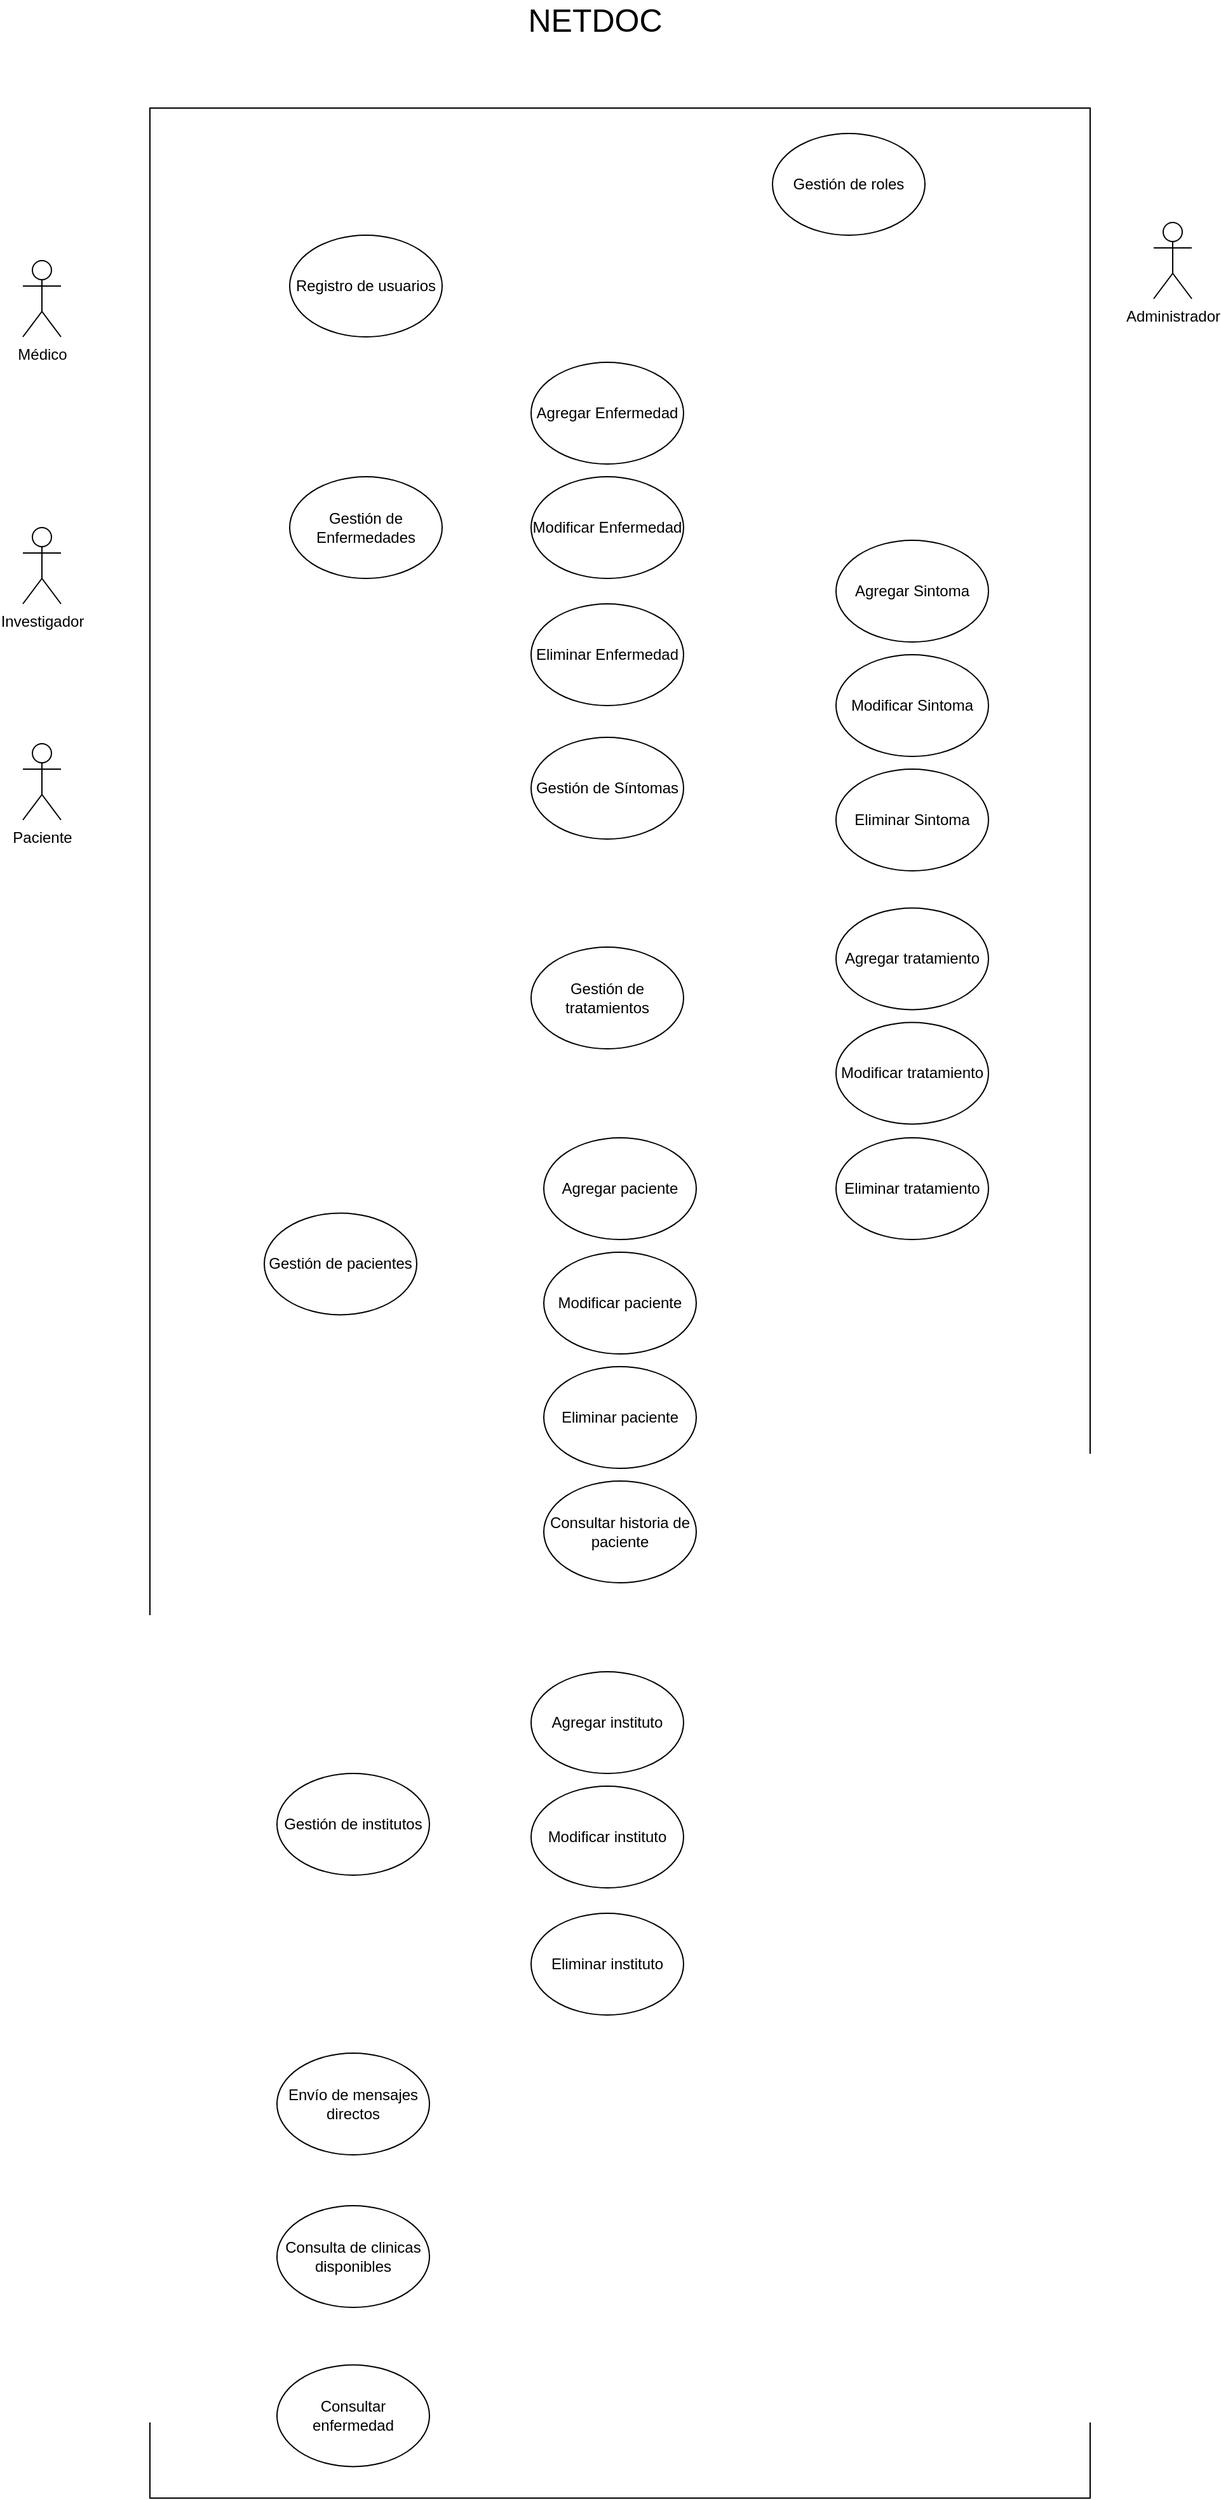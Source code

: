 <mxfile version="12.6.5" type="device"><diagram id="-ACVflKgiabSN8yhp3G4" name="CU"><mxGraphModel dx="1024" dy="1692" grid="1" gridSize="10" guides="1" tooltips="1" connect="1" arrows="1" fold="1" page="1" pageScale="1" pageWidth="850" pageHeight="1100" math="0" shadow="0"><root><mxCell id="0"/><mxCell id="1" parent="0"/><mxCell id="7fuzd0Y9Ltbrbu4VAPbf-1" value="" style="whiteSpace=wrap;html=1;" vertex="1" parent="1"><mxGeometry x="220" y="20" width="740" height="1880" as="geometry"/></mxCell><mxCell id="7fuzd0Y9Ltbrbu4VAPbf-2" value="&lt;font style=&quot;font-size: 25px&quot;&gt;NETDOC&lt;/font&gt;" style="text;html=1;align=center;verticalAlign=middle;resizable=0;points=[];autosize=1;" vertex="1" parent="1"><mxGeometry x="510" y="-60" width="120" height="20" as="geometry"/></mxCell><mxCell id="7fuzd0Y9Ltbrbu4VAPbf-3" value="Administrador" style="shape=umlActor;verticalLabelPosition=bottom;labelBackgroundColor=#ffffff;verticalAlign=top;html=1;outlineConnect=0;" vertex="1" parent="1"><mxGeometry x="1010" y="110" width="30" height="60" as="geometry"/></mxCell><mxCell id="7fuzd0Y9Ltbrbu4VAPbf-5" value="Médico" style="shape=umlActor;verticalLabelPosition=bottom;labelBackgroundColor=#ffffff;verticalAlign=top;html=1;outlineConnect=0;" vertex="1" parent="1"><mxGeometry x="120" y="140" width="30" height="60" as="geometry"/></mxCell><mxCell id="7fuzd0Y9Ltbrbu4VAPbf-10" value="Investigador" style="shape=umlActor;verticalLabelPosition=bottom;labelBackgroundColor=#ffffff;verticalAlign=top;html=1;outlineConnect=0;" vertex="1" parent="1"><mxGeometry x="120" y="350" width="30" height="60" as="geometry"/></mxCell><mxCell id="7fuzd0Y9Ltbrbu4VAPbf-11" value="Paciente" style="shape=umlActor;verticalLabelPosition=bottom;labelBackgroundColor=#ffffff;verticalAlign=top;html=1;outlineConnect=0;" vertex="1" parent="1"><mxGeometry x="120" y="520" width="30" height="60" as="geometry"/></mxCell><mxCell id="7fuzd0Y9Ltbrbu4VAPbf-12" value="Gestión de roles" style="ellipse;whiteSpace=wrap;html=1;" vertex="1" parent="1"><mxGeometry x="710" y="40" width="120" height="80" as="geometry"/></mxCell><mxCell id="7fuzd0Y9Ltbrbu4VAPbf-14" value="Gestión de Enfermedades" style="ellipse;whiteSpace=wrap;html=1;" vertex="1" parent="1"><mxGeometry x="330" y="310" width="120" height="80" as="geometry"/></mxCell><mxCell id="7fuzd0Y9Ltbrbu4VAPbf-18" value="Agregar Enfermedad" style="ellipse;whiteSpace=wrap;html=1;" vertex="1" parent="1"><mxGeometry x="520" y="220" width="120" height="80" as="geometry"/></mxCell><mxCell id="7fuzd0Y9Ltbrbu4VAPbf-19" value="Modificar Enfermedad" style="ellipse;whiteSpace=wrap;html=1;" vertex="1" parent="1"><mxGeometry x="520" y="310" width="120" height="80" as="geometry"/></mxCell><mxCell id="7fuzd0Y9Ltbrbu4VAPbf-20" value="Eliminar Enfermedad" style="ellipse;whiteSpace=wrap;html=1;" vertex="1" parent="1"><mxGeometry x="520" y="410" width="120" height="80" as="geometry"/></mxCell><mxCell id="7fuzd0Y9Ltbrbu4VAPbf-22" value="Gestión de Síntomas" style="ellipse;whiteSpace=wrap;html=1;" vertex="1" parent="1"><mxGeometry x="520" y="515" width="120" height="80" as="geometry"/></mxCell><mxCell id="7fuzd0Y9Ltbrbu4VAPbf-24" value="Agregar Sintoma" style="ellipse;whiteSpace=wrap;html=1;" vertex="1" parent="1"><mxGeometry x="760" y="360" width="120" height="80" as="geometry"/></mxCell><mxCell id="7fuzd0Y9Ltbrbu4VAPbf-25" value="Modificar Sintoma" style="ellipse;whiteSpace=wrap;html=1;" vertex="1" parent="1"><mxGeometry x="760" y="450" width="120" height="80" as="geometry"/></mxCell><mxCell id="7fuzd0Y9Ltbrbu4VAPbf-26" value="Eliminar Sintoma" style="ellipse;whiteSpace=wrap;html=1;" vertex="1" parent="1"><mxGeometry x="760" y="540" width="120" height="80" as="geometry"/></mxCell><mxCell id="7fuzd0Y9Ltbrbu4VAPbf-28" value="Gestión de pacientes" style="ellipse;whiteSpace=wrap;html=1;" vertex="1" parent="1"><mxGeometry x="310" y="889.2" width="120" height="80" as="geometry"/></mxCell><mxCell id="7fuzd0Y9Ltbrbu4VAPbf-29" value="Agregar paciente" style="ellipse;whiteSpace=wrap;html=1;" vertex="1" parent="1"><mxGeometry x="530" y="830" width="120" height="80" as="geometry"/></mxCell><mxCell id="7fuzd0Y9Ltbrbu4VAPbf-31" value="Eliminar paciente" style="ellipse;whiteSpace=wrap;html=1;" vertex="1" parent="1"><mxGeometry x="530" y="1010" width="120" height="80" as="geometry"/></mxCell><mxCell id="7fuzd0Y9Ltbrbu4VAPbf-32" value="Consultar historia de paciente" style="ellipse;whiteSpace=wrap;html=1;" vertex="1" parent="1"><mxGeometry x="530" y="1100" width="120" height="80" as="geometry"/></mxCell><mxCell id="7fuzd0Y9Ltbrbu4VAPbf-33" value="Registro de usuarios" style="ellipse;whiteSpace=wrap;html=1;" vertex="1" parent="1"><mxGeometry x="330" y="120" width="120" height="80" as="geometry"/></mxCell><mxCell id="7fuzd0Y9Ltbrbu4VAPbf-34" value="Gestión de institutos" style="ellipse;whiteSpace=wrap;html=1;" vertex="1" parent="1"><mxGeometry x="320" y="1330" width="120" height="80" as="geometry"/></mxCell><mxCell id="7fuzd0Y9Ltbrbu4VAPbf-35" value="Agregar instituto" style="ellipse;whiteSpace=wrap;html=1;" vertex="1" parent="1"><mxGeometry x="520" y="1250" width="120" height="80" as="geometry"/></mxCell><mxCell id="7fuzd0Y9Ltbrbu4VAPbf-36" value="Modificar instituto" style="ellipse;whiteSpace=wrap;html=1;" vertex="1" parent="1"><mxGeometry x="520" y="1340" width="120" height="80" as="geometry"/></mxCell><mxCell id="7fuzd0Y9Ltbrbu4VAPbf-37" value="Eliminar instituto" style="ellipse;whiteSpace=wrap;html=1;" vertex="1" parent="1"><mxGeometry x="520" y="1440" width="120" height="80" as="geometry"/></mxCell><mxCell id="7fuzd0Y9Ltbrbu4VAPbf-39" value="Envío de mensajes directos" style="ellipse;whiteSpace=wrap;html=1;" vertex="1" parent="1"><mxGeometry x="320" y="1550" width="120" height="80" as="geometry"/></mxCell><mxCell id="7fuzd0Y9Ltbrbu4VAPbf-40" value="Consulta de clinicas disponibles" style="ellipse;whiteSpace=wrap;html=1;" vertex="1" parent="1"><mxGeometry x="320" y="1670" width="120" height="80" as="geometry"/></mxCell><mxCell id="7fuzd0Y9Ltbrbu4VAPbf-42" value="Consultar enfermedad" style="ellipse;whiteSpace=wrap;html=1;" vertex="1" parent="1"><mxGeometry x="320" y="1795.2" width="120" height="80" as="geometry"/></mxCell><mxCell id="7fuzd0Y9Ltbrbu4VAPbf-48" value="Gestión de tratamientos" style="ellipse;whiteSpace=wrap;html=1;" vertex="1" parent="1"><mxGeometry x="520" y="680" width="120" height="80" as="geometry"/></mxCell><mxCell id="7fuzd0Y9Ltbrbu4VAPbf-49" value="Agregar tratamiento" style="ellipse;whiteSpace=wrap;html=1;" vertex="1" parent="1"><mxGeometry x="760" y="649.2" width="120" height="80" as="geometry"/></mxCell><mxCell id="7fuzd0Y9Ltbrbu4VAPbf-50" value="Modificar tratamiento" style="ellipse;whiteSpace=wrap;html=1;" vertex="1" parent="1"><mxGeometry x="760" y="739.2" width="120" height="80" as="geometry"/></mxCell><mxCell id="7fuzd0Y9Ltbrbu4VAPbf-51" value="Eliminar tratamiento" style="ellipse;whiteSpace=wrap;html=1;" vertex="1" parent="1"><mxGeometry x="760" y="830" width="120" height="80" as="geometry"/></mxCell><mxCell id="7fuzd0Y9Ltbrbu4VAPbf-52" value="Modificar paciente" style="ellipse;whiteSpace=wrap;html=1;" vertex="1" parent="1"><mxGeometry x="530" y="920" width="120" height="80" as="geometry"/></mxCell></root></mxGraphModel></diagram></mxfile>